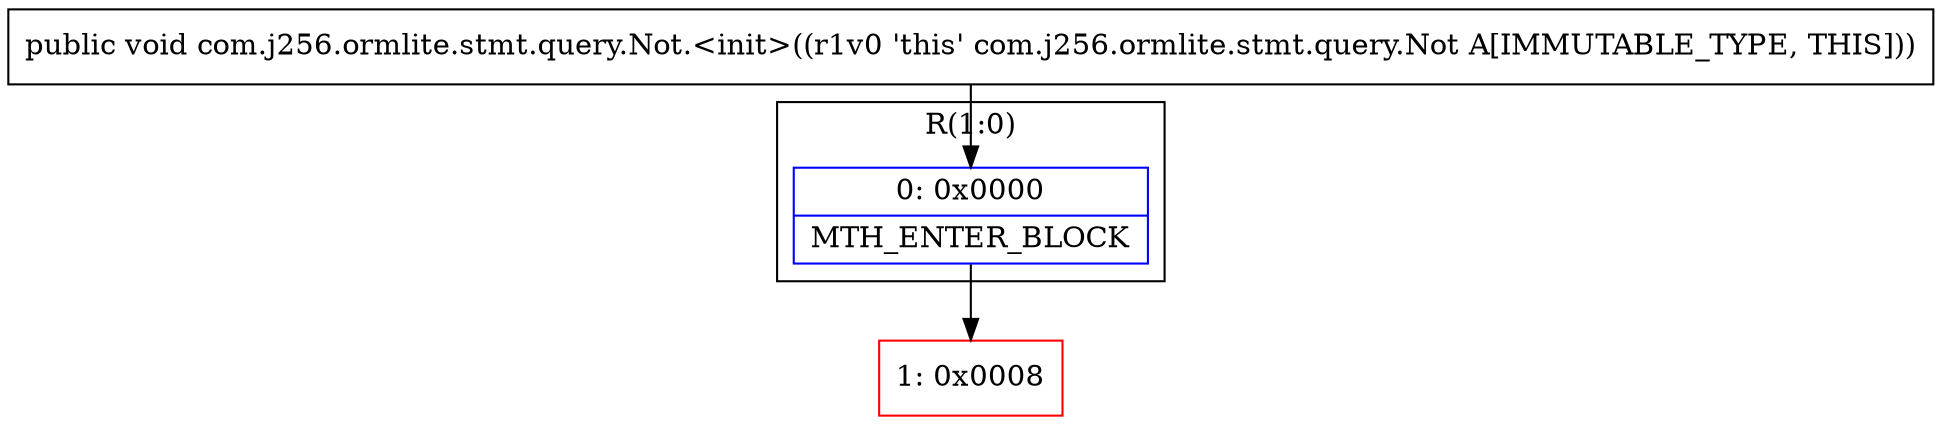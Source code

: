 digraph "CFG forcom.j256.ormlite.stmt.query.Not.\<init\>()V" {
subgraph cluster_Region_177540340 {
label = "R(1:0)";
node [shape=record,color=blue];
Node_0 [shape=record,label="{0\:\ 0x0000|MTH_ENTER_BLOCK\l}"];
}
Node_1 [shape=record,color=red,label="{1\:\ 0x0008}"];
MethodNode[shape=record,label="{public void com.j256.ormlite.stmt.query.Not.\<init\>((r1v0 'this' com.j256.ormlite.stmt.query.Not A[IMMUTABLE_TYPE, THIS])) }"];
MethodNode -> Node_0;
Node_0 -> Node_1;
}

